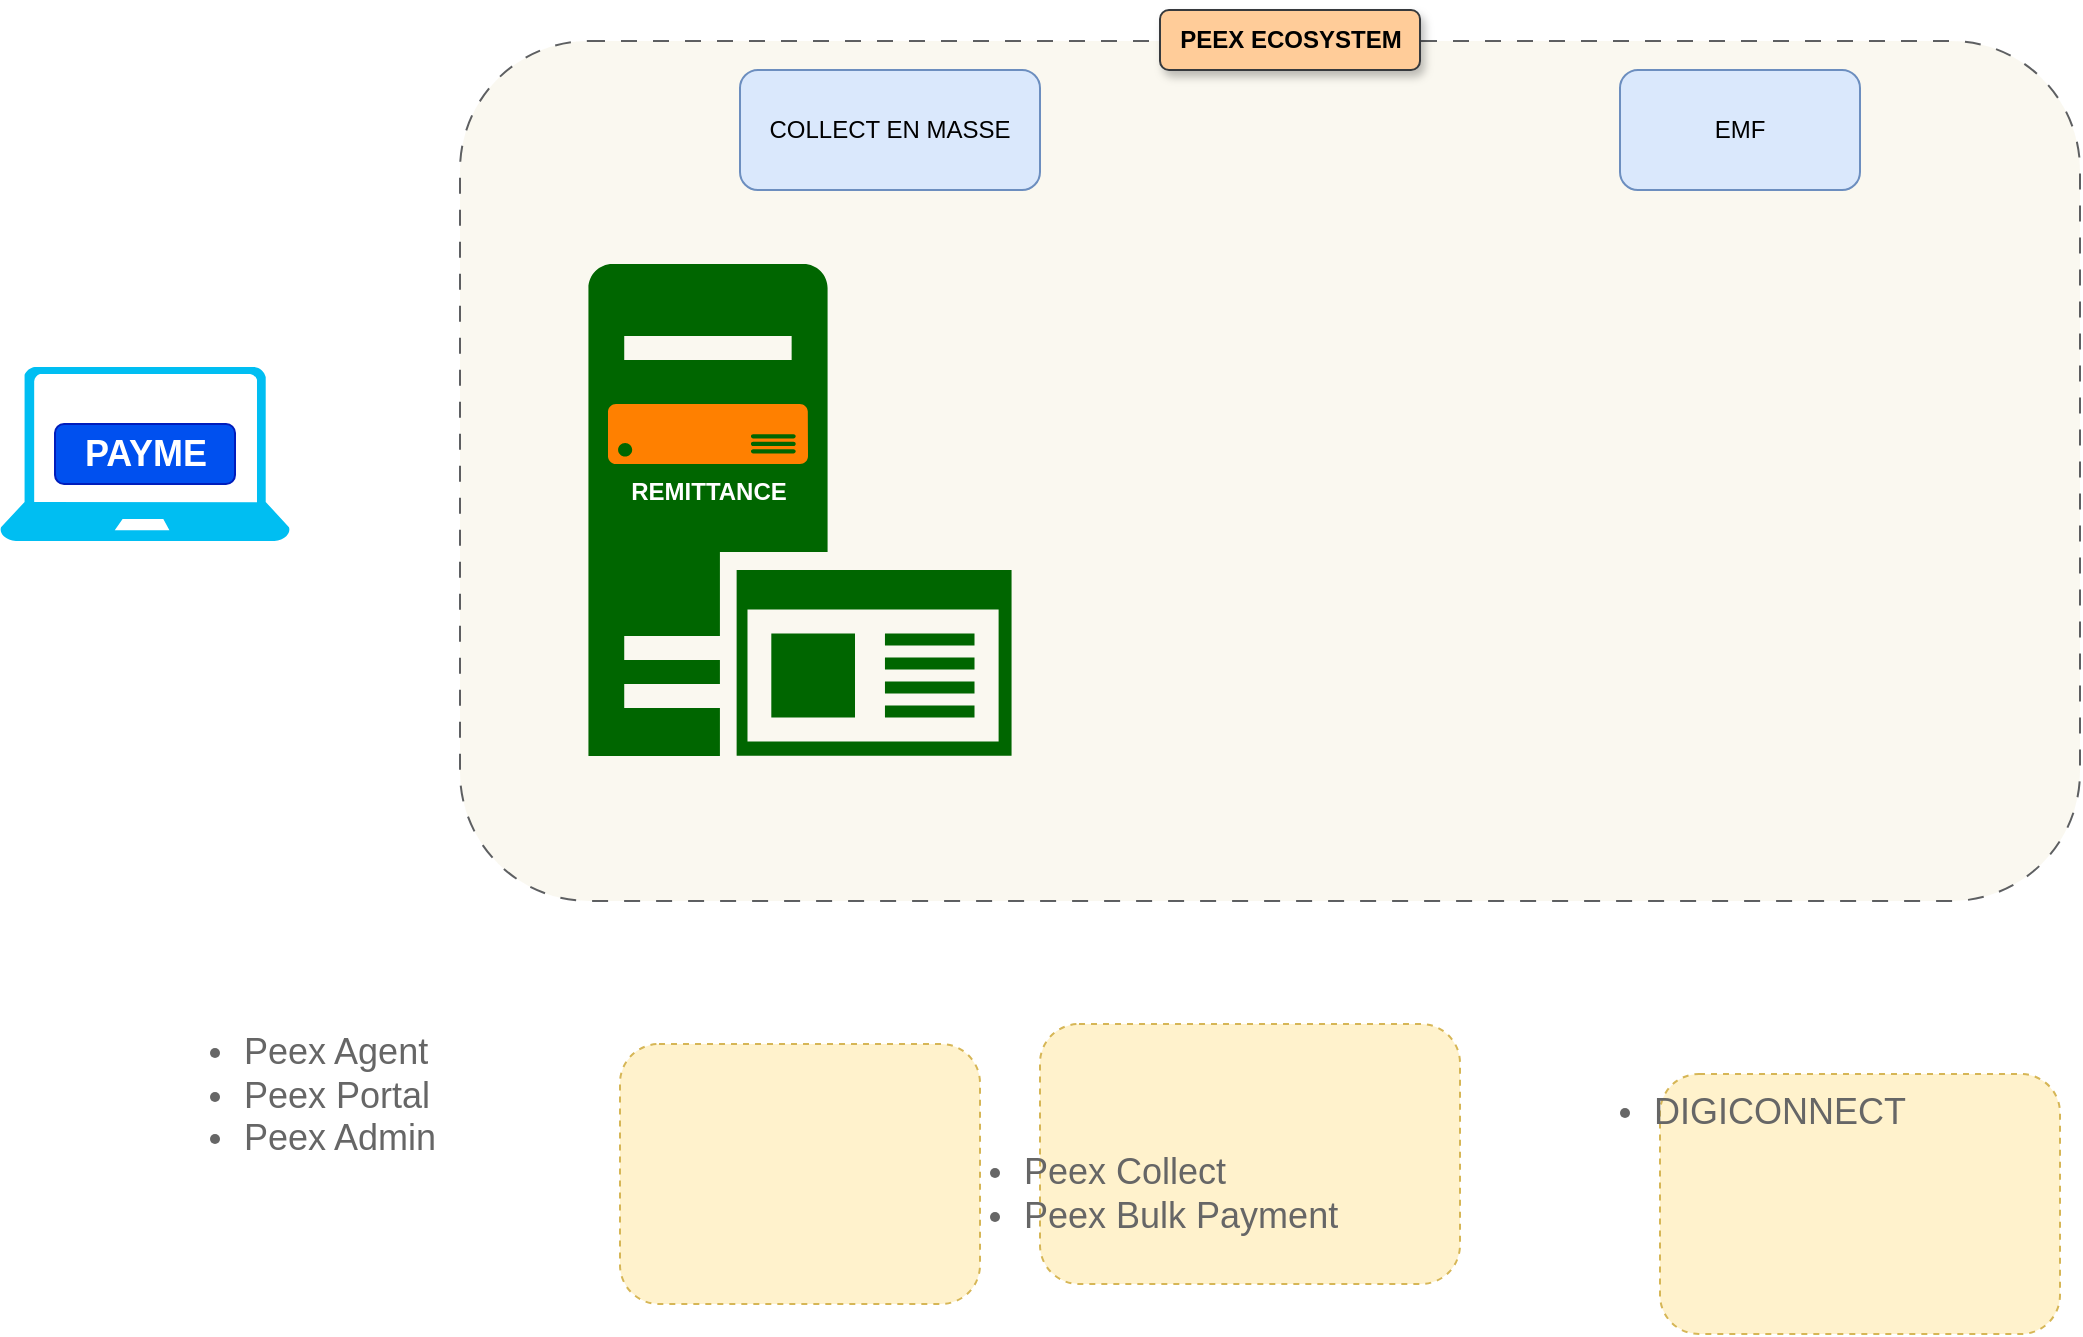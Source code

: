 <mxfile version="24.7.17">
  <diagram name="Page-1" id="SfVXjJMxJvIR2DUhF9N2">
    <mxGraphModel dx="1500" dy="881" grid="1" gridSize="10" guides="1" tooltips="1" connect="1" arrows="1" fold="1" page="1" pageScale="1" pageWidth="1100" pageHeight="850" math="0" shadow="0">
      <root>
        <mxCell id="0" />
        <mxCell id="1" parent="0" />
        <mxCell id="MirSpIWI6XTZy0-F90U4-6" value="" style="rounded=1;whiteSpace=wrap;html=1;fillColor=#f9f7ed;strokeColor=#36393d;dashed=1;dashPattern=8 8;fillStyle=solid;opacity=80;" vertex="1" parent="1">
          <mxGeometry x="260" y="178.5" width="810" height="430" as="geometry" />
        </mxCell>
        <mxCell id="MirSpIWI6XTZy0-F90U4-18" value="" style="rounded=1;whiteSpace=wrap;html=1;fillColor=#fff2cc;strokeColor=#d6b656;dashed=1;" vertex="1" parent="1">
          <mxGeometry x="860" y="695" width="200" height="130" as="geometry" />
        </mxCell>
        <mxCell id="MirSpIWI6XTZy0-F90U4-17" value="" style="rounded=1;whiteSpace=wrap;html=1;fillColor=#fff2cc;strokeColor=#d6b656;dashed=1;" vertex="1" parent="1">
          <mxGeometry x="550" y="670" width="210" height="130" as="geometry" />
        </mxCell>
        <mxCell id="MirSpIWI6XTZy0-F90U4-13" value="" style="rounded=1;whiteSpace=wrap;html=1;fillColor=#fff2cc;strokeColor=#d6b656;dashed=1;" vertex="1" parent="1">
          <mxGeometry x="340" y="680" width="180" height="130" as="geometry" />
        </mxCell>
        <mxCell id="MirSpIWI6XTZy0-F90U4-5" value="" style="group" vertex="1" connectable="0" parent="1">
          <mxGeometry x="30" y="350" width="145" height="87" as="geometry" />
        </mxCell>
        <mxCell id="MirSpIWI6XTZy0-F90U4-4" value="&lt;h2&gt;&lt;font style=&quot;font-size: 18px;&quot;&gt;PAYME&lt;/font&gt;&lt;/h2&gt;" style="rounded=1;whiteSpace=wrap;html=1;fillColor=#0050ef;fontColor=#ffffff;strokeColor=#001DBC;" vertex="1" parent="MirSpIWI6XTZy0-F90U4-5">
          <mxGeometry x="27.5" y="20" width="90" height="30" as="geometry" />
        </mxCell>
        <mxCell id="MirSpIWI6XTZy0-F90U4-3" value="" style="verticalLabelPosition=bottom;html=1;verticalAlign=top;align=center;strokeColor=none;fillColor=#00BEF2;shape=mxgraph.azure.laptop;pointerEvents=1;" vertex="1" parent="MirSpIWI6XTZy0-F90U4-5">
          <mxGeometry y="-8.5" width="145" height="87" as="geometry" />
        </mxCell>
        <mxCell id="MirSpIWI6XTZy0-F90U4-8" value="&lt;ul&gt;&lt;li&gt;&lt;font style=&quot;font-size: 18px;&quot;&gt;Peex Agent&amp;nbsp;&lt;/font&gt;&lt;/li&gt;&lt;li&gt;&lt;span style=&quot;font-size: 18px;&quot;&gt;Peex Portal&lt;/span&gt;&lt;/li&gt;&lt;li&gt;&lt;span style=&quot;font-size: 18px;&quot;&gt;Peex Admin&lt;/span&gt;&lt;/li&gt;&lt;/ul&gt;" style="strokeWidth=1;shadow=0;dashed=0;align=center;html=1;shape=mxgraph.mockup.text.bulletedList;textColor=#666666;mainText=,,,,;textSize=17;bulletStyle=none;strokeColor=none;fillColor=none;align=left;verticalAlign=top;fontSize=17;fontColor=#666666;" vertex="1" parent="1">
          <mxGeometry x="110" y="650" width="170" height="113" as="geometry" />
        </mxCell>
        <mxCell id="MirSpIWI6XTZy0-F90U4-9" value="&lt;ul&gt;&lt;li&gt;&lt;span style=&quot;font-size: 18px;&quot;&gt;Peex Collect&amp;nbsp;&lt;/span&gt;&lt;/li&gt;&lt;li&gt;&lt;span style=&quot;font-size: 18px;&quot;&gt;Peex Bulk Payment&lt;/span&gt;&lt;/li&gt;&lt;/ul&gt;" style="strokeWidth=1;shadow=0;dashed=0;align=center;html=1;shape=mxgraph.mockup.text.bulletedList;textColor=#666666;mainText=,,,,;textSize=17;bulletStyle=none;strokeColor=none;fillColor=none;align=left;verticalAlign=top;fontSize=17;fontColor=#666666;" vertex="1" parent="1">
          <mxGeometry x="500" y="710" width="220" height="100" as="geometry" />
        </mxCell>
        <mxCell id="MirSpIWI6XTZy0-F90U4-10" value="&lt;ul&gt;&lt;li&gt;&lt;span style=&quot;font-size: 18px;&quot;&gt;DIGICONNECT&lt;/span&gt;&lt;/li&gt;&lt;/ul&gt;" style="strokeWidth=1;shadow=0;dashed=0;align=center;html=1;shape=mxgraph.mockup.text.bulletedList;textColor=#666666;mainText=,,,,;textSize=17;bulletStyle=none;strokeColor=none;fillColor=none;align=left;verticalAlign=top;fontSize=17;fontColor=#666666;" vertex="1" parent="1">
          <mxGeometry x="815" y="680" width="210" height="63" as="geometry" />
        </mxCell>
        <mxCell id="MirSpIWI6XTZy0-F90U4-11" value="COLLECT EN MASSE" style="rounded=1;whiteSpace=wrap;html=1;fillColor=#dae8fc;strokeColor=#6c8ebf;" vertex="1" parent="1">
          <mxGeometry x="400" y="193" width="150" height="60" as="geometry" />
        </mxCell>
        <mxCell id="MirSpIWI6XTZy0-F90U4-12" value="EMF" style="rounded=1;whiteSpace=wrap;html=1;fillColor=#dae8fc;strokeColor=#6c8ebf;" vertex="1" parent="1">
          <mxGeometry x="840" y="193" width="120" height="60" as="geometry" />
        </mxCell>
        <mxCell id="MirSpIWI6XTZy0-F90U4-19" value="" style="sketch=0;aspect=fixed;pointerEvents=1;shadow=0;dashed=0;html=1;strokeColor=none;labelPosition=center;verticalLabelPosition=bottom;verticalAlign=top;align=center;fillColor=#006600;shape=mxgraph.mscae.enterprise.application_server2" vertex="1" parent="1">
          <mxGeometry x="324.22" y="290" width="211.56" height="246" as="geometry" />
        </mxCell>
        <mxCell id="MirSpIWI6XTZy0-F90U4-23" value="&lt;span style=&quot;text-wrap: wrap;&quot;&gt;&lt;b&gt;&lt;font color=&quot;#ffffff&quot;&gt;REMITTANCE&lt;/font&gt;&lt;/b&gt;&lt;/span&gt;" style="sketch=0;aspect=fixed;pointerEvents=1;shadow=0;dashed=0;html=1;strokeColor=none;labelPosition=center;verticalLabelPosition=bottom;verticalAlign=top;align=center;fillColor=#FF8000;shape=mxgraph.azure.server" vertex="1" parent="1">
          <mxGeometry x="334" y="360" width="100" height="30" as="geometry" />
        </mxCell>
        <mxCell id="MirSpIWI6XTZy0-F90U4-26" value="&lt;b&gt;PEEX ECOSYSTEM&lt;/b&gt;" style="text;html=1;align=center;verticalAlign=middle;resizable=0;points=[];autosize=1;strokeColor=#36393d;fillColor=#ffcc99;strokeWidth=1;rounded=1;shadow=1;" vertex="1" parent="1">
          <mxGeometry x="610" y="163" width="130" height="30" as="geometry" />
        </mxCell>
      </root>
    </mxGraphModel>
  </diagram>
</mxfile>
